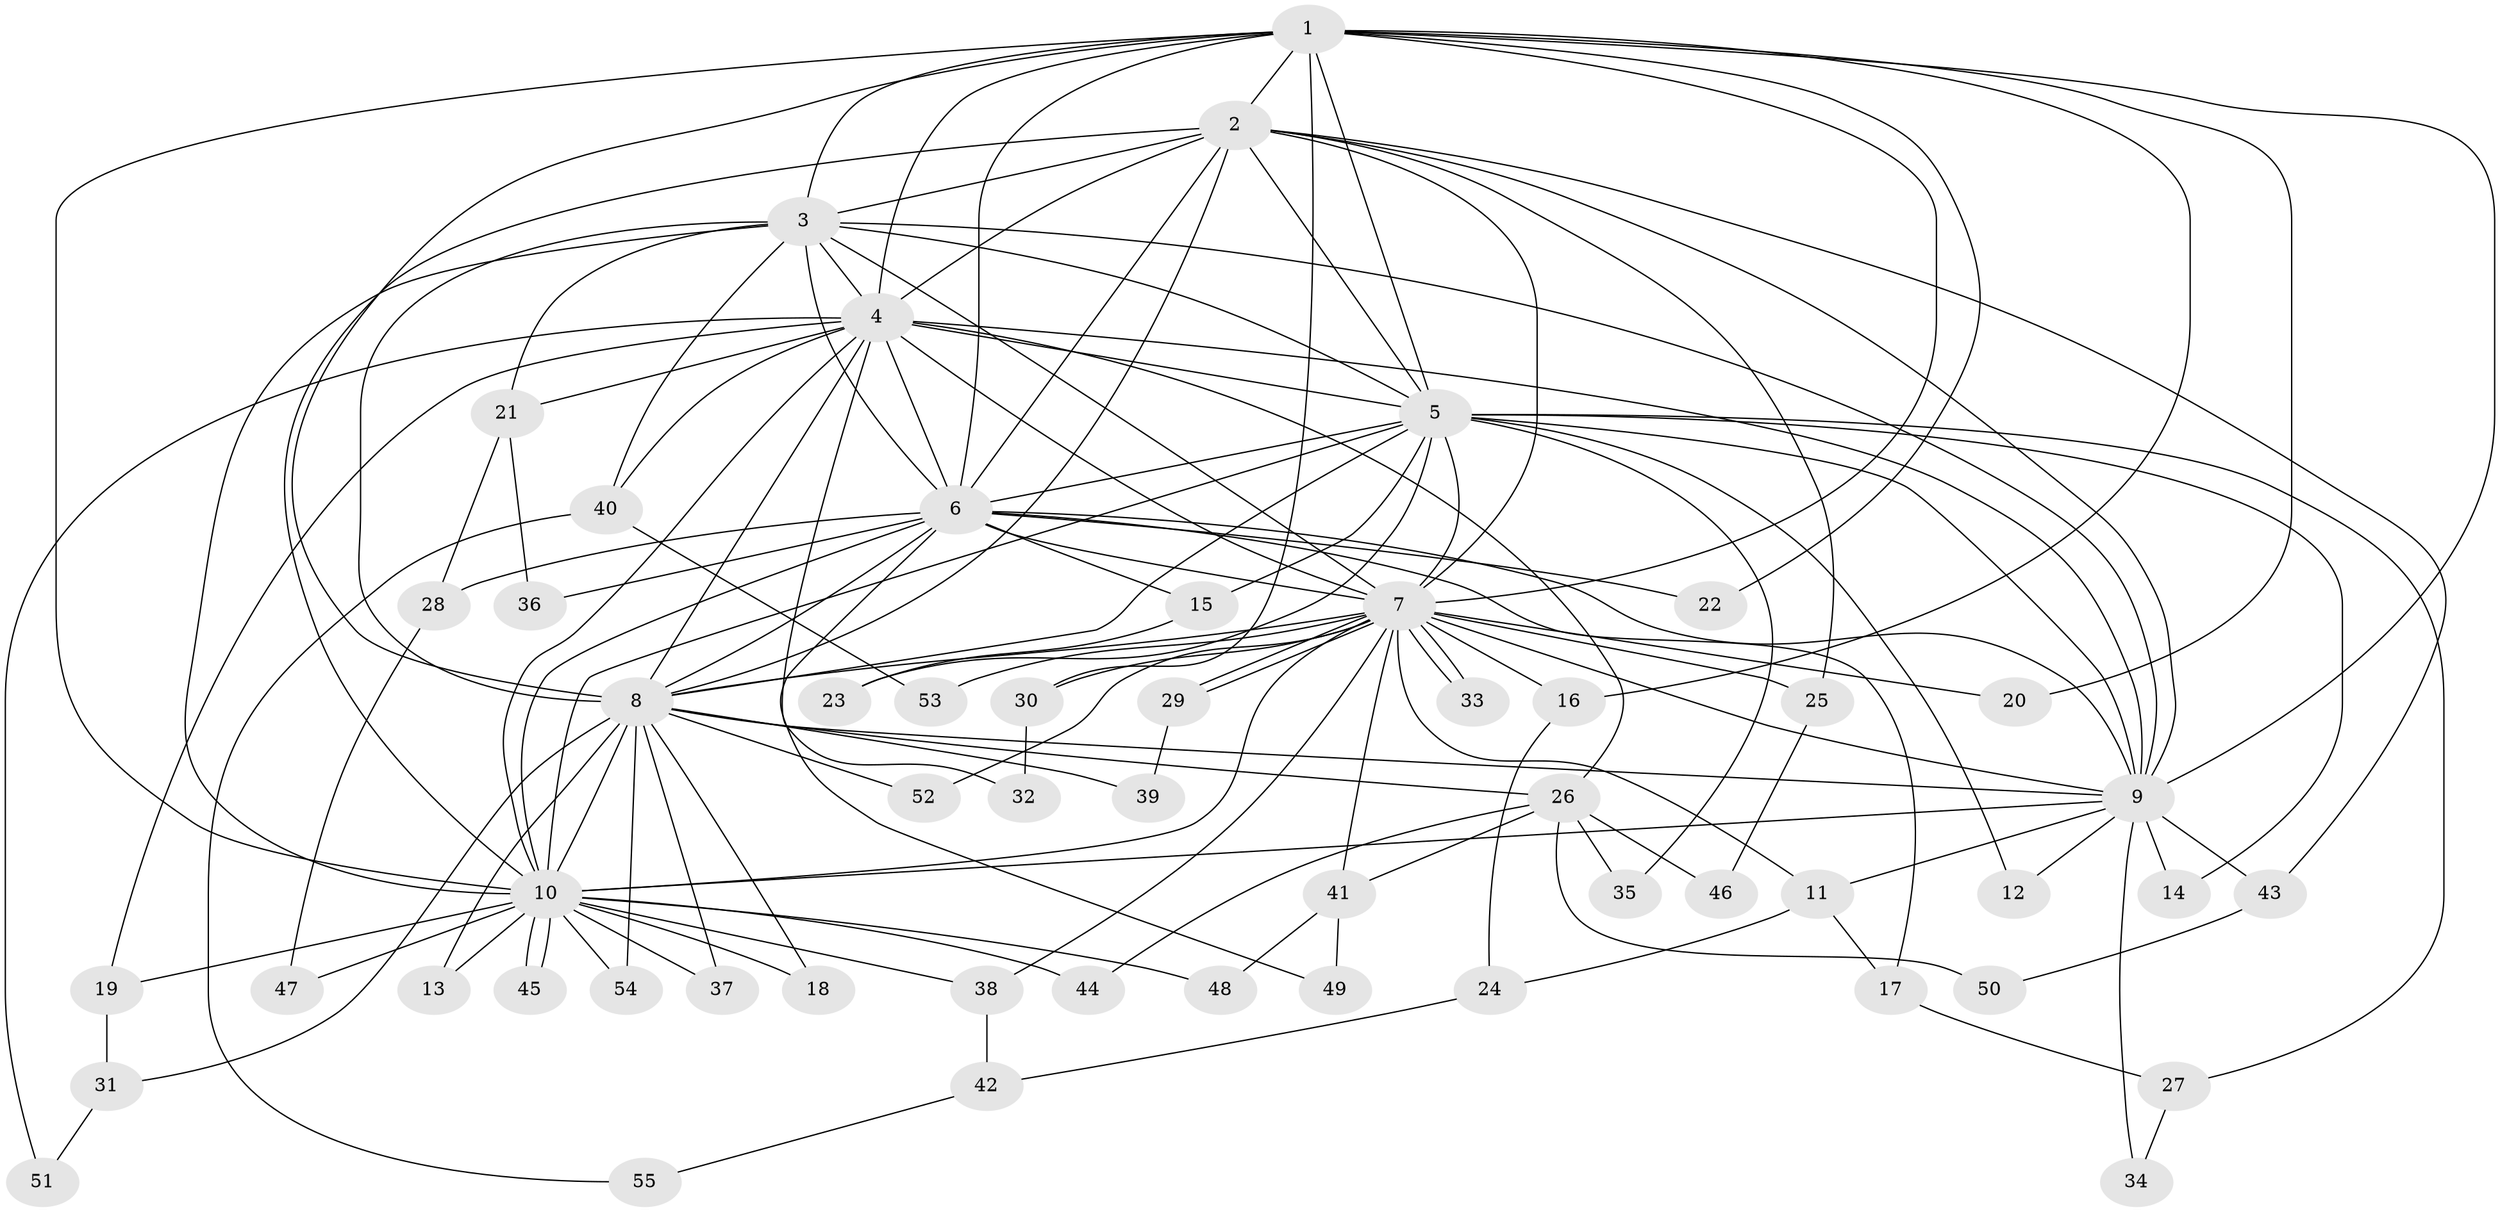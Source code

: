 // Generated by graph-tools (version 1.1) at 2025/25/03/09/25 03:25:44]
// undirected, 55 vertices, 135 edges
graph export_dot {
graph [start="1"]
  node [color=gray90,style=filled];
  1;
  2;
  3;
  4;
  5;
  6;
  7;
  8;
  9;
  10;
  11;
  12;
  13;
  14;
  15;
  16;
  17;
  18;
  19;
  20;
  21;
  22;
  23;
  24;
  25;
  26;
  27;
  28;
  29;
  30;
  31;
  32;
  33;
  34;
  35;
  36;
  37;
  38;
  39;
  40;
  41;
  42;
  43;
  44;
  45;
  46;
  47;
  48;
  49;
  50;
  51;
  52;
  53;
  54;
  55;
  1 -- 2;
  1 -- 3;
  1 -- 4;
  1 -- 5;
  1 -- 6;
  1 -- 7;
  1 -- 8;
  1 -- 9;
  1 -- 10;
  1 -- 16;
  1 -- 20;
  1 -- 22;
  1 -- 30;
  2 -- 3;
  2 -- 4;
  2 -- 5;
  2 -- 6;
  2 -- 7;
  2 -- 8;
  2 -- 9;
  2 -- 10;
  2 -- 25;
  2 -- 43;
  3 -- 4;
  3 -- 5;
  3 -- 6;
  3 -- 7;
  3 -- 8;
  3 -- 9;
  3 -- 10;
  3 -- 21;
  3 -- 40;
  4 -- 5;
  4 -- 6;
  4 -- 7;
  4 -- 8;
  4 -- 9;
  4 -- 10;
  4 -- 19;
  4 -- 21;
  4 -- 26;
  4 -- 32;
  4 -- 40;
  4 -- 51;
  5 -- 6;
  5 -- 7;
  5 -- 8;
  5 -- 9;
  5 -- 10;
  5 -- 12;
  5 -- 14;
  5 -- 15;
  5 -- 23;
  5 -- 27;
  5 -- 35;
  6 -- 7;
  6 -- 8;
  6 -- 9;
  6 -- 10;
  6 -- 15;
  6 -- 17;
  6 -- 22;
  6 -- 28;
  6 -- 36;
  6 -- 49;
  7 -- 8;
  7 -- 9;
  7 -- 10;
  7 -- 11;
  7 -- 16;
  7 -- 20;
  7 -- 25;
  7 -- 29;
  7 -- 29;
  7 -- 30;
  7 -- 33;
  7 -- 33;
  7 -- 38;
  7 -- 41;
  7 -- 52;
  7 -- 53;
  8 -- 9;
  8 -- 10;
  8 -- 13;
  8 -- 18;
  8 -- 26;
  8 -- 31;
  8 -- 37;
  8 -- 39;
  8 -- 52;
  8 -- 54;
  9 -- 10;
  9 -- 11;
  9 -- 12;
  9 -- 14;
  9 -- 34;
  9 -- 43;
  10 -- 13;
  10 -- 18;
  10 -- 19;
  10 -- 37;
  10 -- 38;
  10 -- 44;
  10 -- 45;
  10 -- 45;
  10 -- 47;
  10 -- 48;
  10 -- 54;
  11 -- 17;
  11 -- 24;
  15 -- 23;
  16 -- 24;
  17 -- 27;
  19 -- 31;
  21 -- 28;
  21 -- 36;
  24 -- 42;
  25 -- 46;
  26 -- 35;
  26 -- 41;
  26 -- 44;
  26 -- 46;
  26 -- 50;
  27 -- 34;
  28 -- 47;
  29 -- 39;
  30 -- 32;
  31 -- 51;
  38 -- 42;
  40 -- 53;
  40 -- 55;
  41 -- 48;
  41 -- 49;
  42 -- 55;
  43 -- 50;
}
